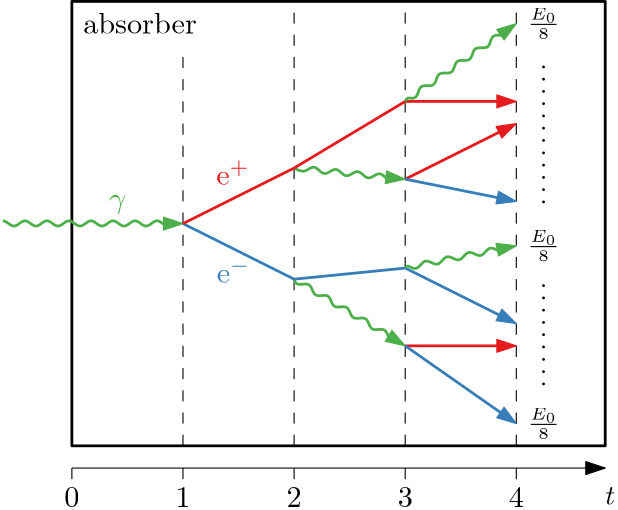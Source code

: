 <?xml version="1.0"?>
<!DOCTYPE ipe SYSTEM "ipe.dtd">
<ipe version="70107" creator="Ipe 7.2.2">
<info created="D:20160423195004" modified="D:20160424141013"/>
<ipestyle name="basic">
<symbol name="arrow/arc(spx)">
<path stroke="sym-stroke" fill="sym-stroke" pen="sym-pen">
0 0 m
-1 0.333 l
-1 -0.333 l
h
</path>
</symbol>
<symbol name="arrow/farc(spx)">
<path stroke="sym-stroke" fill="white" pen="sym-pen">
0 0 m
-1 0.333 l
-1 -0.333 l
h
</path>
</symbol>
<symbol name="arrow/ptarc(spx)">
<path stroke="sym-stroke" fill="sym-stroke" pen="sym-pen">
0 0 m
-1 0.333 l
-0.8 0 l
-1 -0.333 l
h
</path>
</symbol>
<symbol name="arrow/fptarc(spx)">
<path stroke="sym-stroke" fill="white" pen="sym-pen">
0 0 m
-1 0.333 l
-0.8 0 l
-1 -0.333 l
h
</path>
</symbol>
<symbol name="mark/circle(sx)" transformations="translations">
<path fill="sym-stroke">
0.6 0 0 0.6 0 0 e
0.4 0 0 0.4 0 0 e
</path>
</symbol>
<symbol name="mark/disk(sx)" transformations="translations">
<path fill="sym-stroke">
0.6 0 0 0.6 0 0 e
</path>
</symbol>
<symbol name="mark/fdisk(sfx)" transformations="translations">
<group>
<path fill="sym-fill">
0.5 0 0 0.5 0 0 e
</path>
<path fill="sym-stroke" fillrule="eofill">
0.6 0 0 0.6 0 0 e
0.4 0 0 0.4 0 0 e
</path>
</group>
</symbol>
<symbol name="mark/box(sx)" transformations="translations">
<path fill="sym-stroke" fillrule="eofill">
-0.6 -0.6 m
0.6 -0.6 l
0.6 0.6 l
-0.6 0.6 l
h
-0.4 -0.4 m
0.4 -0.4 l
0.4 0.4 l
-0.4 0.4 l
h
</path>
</symbol>
<symbol name="mark/square(sx)" transformations="translations">
<path fill="sym-stroke">
-0.6 -0.6 m
0.6 -0.6 l
0.6 0.6 l
-0.6 0.6 l
h
</path>
</symbol>
<symbol name="mark/fsquare(sfx)" transformations="translations">
<group>
<path fill="sym-fill">
-0.5 -0.5 m
0.5 -0.5 l
0.5 0.5 l
-0.5 0.5 l
h
</path>
<path fill="sym-stroke" fillrule="eofill">
-0.6 -0.6 m
0.6 -0.6 l
0.6 0.6 l
-0.6 0.6 l
h
-0.4 -0.4 m
0.4 -0.4 l
0.4 0.4 l
-0.4 0.4 l
h
</path>
</group>
</symbol>
<symbol name="mark/cross(sx)" transformations="translations">
<group>
<path fill="sym-stroke">
-0.43 -0.57 m
0.57 0.43 l
0.43 0.57 l
-0.57 -0.43 l
h
</path>
<path fill="sym-stroke">
-0.43 0.57 m
0.57 -0.43 l
0.43 -0.57 l
-0.57 0.43 l
h
</path>
</group>
</symbol>
<symbol name="arrow/fnormal(spx)">
<path stroke="sym-stroke" fill="white" pen="sym-pen">
0 0 m
-1 0.333 l
-1 -0.333 l
h
</path>
</symbol>
<symbol name="arrow/pointed(spx)">
<path stroke="sym-stroke" fill="sym-stroke" pen="sym-pen">
0 0 m
-1 0.333 l
-0.8 0 l
-1 -0.333 l
h
</path>
</symbol>
<symbol name="arrow/fpointed(spx)">
<path stroke="sym-stroke" fill="white" pen="sym-pen">
0 0 m
-1 0.333 l
-0.8 0 l
-1 -0.333 l
h
</path>
</symbol>
<symbol name="arrow/linear(spx)">
<path stroke="sym-stroke" pen="sym-pen">
-1 0.333 m
0 0 l
-1 -0.333 l
</path>
</symbol>
<symbol name="arrow/fdouble(spx)">
<path stroke="sym-stroke" fill="white" pen="sym-pen">
0 0 m
-1 0.333 l
-1 -0.333 l
h
-1 0 m
-2 0.333 l
-2 -0.333 l
h
</path>
</symbol>
<symbol name="arrow/double(spx)">
<path stroke="sym-stroke" fill="sym-stroke" pen="sym-pen">
0 0 m
-1 0.333 l
-1 -0.333 l
h
-1 0 m
-2 0.333 l
-2 -0.333 l
h
</path>
</symbol>
<pen name="heavier" value="0.8"/>
<pen name="fat" value="1.2"/>
<pen name="ultrafat" value="2"/>
<symbolsize name="large" value="5"/>
<symbolsize name="small" value="2"/>
<symbolsize name="tiny" value="1.1"/>
<arrowsize name="large" value="10"/>
<arrowsize name="small" value="5"/>
<arrowsize name="tiny" value="3"/>
<color name="red" value="1 0 0"/>
<color name="green" value="0 1 0"/>
<color name="blue" value="0 0 1"/>
<color name="yellow" value="1 1 0"/>
<color name="orange" value="1 0.647 0"/>
<color name="gold" value="1 0.843 0"/>
<color name="purple" value="0.627 0.125 0.941"/>
<color name="gray" value="0.745"/>
<color name="brown" value="0.647 0.165 0.165"/>
<color name="navy" value="0 0 0.502"/>
<color name="pink" value="1 0.753 0.796"/>
<color name="seagreen" value="0.18 0.545 0.341"/>
<color name="turquoise" value="0.251 0.878 0.816"/>
<color name="violet" value="0.933 0.51 0.933"/>
<color name="darkblue" value="0 0 0.545"/>
<color name="darkcyan" value="0 0.545 0.545"/>
<color name="darkgray" value="0.663"/>
<color name="darkgreen" value="0 0.392 0"/>
<color name="darkmagenta" value="0.545 0 0.545"/>
<color name="darkorange" value="1 0.549 0"/>
<color name="darkred" value="0.545 0 0"/>
<color name="lightblue" value="0.678 0.847 0.902"/>
<color name="lightcyan" value="0.878 1 1"/>
<color name="lightgray" value="0.827"/>
<color name="lightgreen" value="0.565 0.933 0.565"/>
<color name="lightyellow" value="1 1 0.878"/>
<dashstyle name="dashed" value="[4] 0"/>
<dashstyle name="dotted" value="[1 3] 0"/>
<dashstyle name="dash dotted" value="[4 2 1 2] 0"/>
<dashstyle name="dash dot dotted" value="[4 2 1 2 1 2] 0"/>
<textsize name="large" value="\large"/>
<textsize name="Large" value="\Large"/>
<textsize name="LARGE" value="\LARGE"/>
<textsize name="huge" value="\huge"/>
<textsize name="Huge" value="\Huge"/>
<textsize name="small" value="\small"/>
<textsize name="footnote" value="\footnotesize"/>
<textsize name="tiny" value="\tiny"/>
<textstyle name="center" begin="\begin{center}" end="\end{center}"/>
<textstyle name="itemize" begin="\begin{itemize}" end="\end{itemize}"/>
<textstyle name="item" begin="\begin{itemize}\item{}" end="\end{itemize}"/>
<gridsize name="4 pts" value="4"/>
<gridsize name="8 pts (~3 mm)" value="8"/>
<gridsize name="16 pts (~6 mm)" value="16"/>
<gridsize name="32 pts (~12 mm)" value="32"/>
<gridsize name="10 pts (~3.5 mm)" value="10"/>
<gridsize name="20 pts (~7 mm)" value="20"/>
<gridsize name="14 pts (~5 mm)" value="14"/>
<gridsize name="28 pts (~10 mm)" value="28"/>
<gridsize name="56 pts (~20 mm)" value="56"/>
<anglesize name="90 deg" value="90"/>
<anglesize name="60 deg" value="60"/>
<anglesize name="45 deg" value="45"/>
<anglesize name="30 deg" value="30"/>
<anglesize name="22.5 deg" value="22.5"/>
<opacity name="10%" value="0.1"/>
<opacity name="30%" value="0.3"/>
<opacity name="50%" value="0.5"/>
<opacity name="75%" value="0.75"/>
<tiling name="falling" angle="-60" step="4" width="1"/>
<tiling name="rising" angle="30" step="4" width="1"/>
</ipestyle>
<page>
<layer name="absorber"/>
<layer name="shower"/>
<layer name="particle-annotations"/>
<layer name="radiationlength-lines"/>
<layer name="proto-shower"/>
<layer name="01"/>
<layer name="02"/>
<layer name="03"/>
<layer name="04"/>
<view layers="absorber radiationlength-lines 04" active="04"/>
<path layer="absorber" matrix="1 0 0 1 0 -16" stroke="black" pen="1">
256 800 m
256 640 l
448 640 l
448 800 l
h
</path>
<text transformations="translations" pos="260 780" stroke="black" type="label" width="41.03" height="7.576" depth="0" valign="top" size="11">absorber</text>
<path layer="radiationlength-lines" stroke="black" dash="dashed">
296 624 m
296 768 l
</path>
<path stroke="black" dash="dashed">
336 624 m
336 784 l
</path>
<path stroke="black" dash="dashed">
376 624 m
376 784 l
</path>
<path stroke="black" dash="dashed">
416 624 m
416 784 l
</path>
<path layer="proto-shower" stroke="black">
296 704 m
336 724 l
</path>
<path stroke="black">
296 704 m
336 684 l
</path>
<path stroke="black">
336 724 m
376 748 l
</path>
<path stroke="black">
336 724 m
376 720 l
</path>
<path stroke="black">
336 684 m
376 688 l
</path>
<path matrix="1 0 0 1 80 16" stroke="black">
296 704 m
336 724 l
</path>
<path stroke="black">
376 720 m
416 712 l
</path>
<path stroke="black">
376 748 m
416 776 l
</path>
<path stroke="black">
376 748 m
416 748 l
</path>
<path stroke="black">
376 660 m
416 632 l
</path>
<path matrix="1 0 0 1 0 -88" stroke="black">
376 748 m
416 748 l
</path>
<path stroke="black">
376 688 m
416 696 l
</path>
<path stroke="black">
376 688 m
416 668 l
</path>
<group layer="shower">
<path stroke="0.302 0.686 0.29" pen="1">
289.7 703.3 m
289.622 703.357
289.196 703.658
288.769 703.974 c
288.342 704.291
287.915 704.621
287.488 704.812 c
287.061 705.003
286.634 705.055
286.207 704.942 c
285.78 704.83
285.353 704.552
284.926 704.242 c
284.499 703.931
284.072 703.587
283.645 703.373 c
283.218 703.158
282.791 703.073
282.364 703.157 c
281.937 703.242
281.51 703.495
281.083 703.799 c
280.656 704.102
280.229 704.455
279.802 704.691 c
279.375 704.927
278.948 705.045
278.521 704.99 c
278.094 704.935
277.667 704.707
277.24 704.413 c
276.813 704.12
276.386 703.761
275.959 703.506 c
275.532 703.252
275.105 703.101
274.678 703.126 c
274.251 703.151
273.824 703.352
273.397 703.633 c
272.97 703.914
272.544 704.276
272.117 704.547 c
271.69 704.818
271.263 704.999
270.836 705.004 c
270.409 705.009
269.982 704.838
269.555 704.572 c
269.128 704.306
268.701 703.945
268.274 703.66 c
267.847 703.374
267.42 703.164
266.993 703.129 c
266.566 703.094
266.139 703.234
265.712 703.483 c
265.285 703.731
264.858 704.088
264.431 704.386 c
264.004 704.683
263.577 704.92
263.15 704.984 c
262.723 705.049
262.296 704.942
261.869 704.713 c
261.442 704.484
261.015 704.134
260.588 703.827 c
260.161 703.521
259.734 703.26
259.307 703.166 c
258.88 703.072
258.453 703.146
258.026 703.353 c
257.599 703.56
257.172 703.9
256.745 704.212 c
256.318 704.525
255.891 704.809
255.464 704.931 c
255.037 705.053
254.61 705.013
254.183 704.83 c
253.756 704.646
253.329 704.32
252.902 704.004 c
252.475 703.689
252.048 703.384
251.621 703.235 c
251.194 703.086
250.767 703.091
250.34 703.249 c
249.913 703.408
249.486 703.718
249.059 704.034 c
248.632 704.35
248.205 704.672
247.778 704.847 c
247.351 705.022
246.924 705.051
246.497 704.919 c
246.07 704.788
245.643 704.497
245.216 704.183 c
244.789 703.869
244.362 703.533
243.936 703.334 c
243.509 703.135
243.082 703.071
242.655 703.175 c
242.228 703.278
241.801 703.548
241.374 703.857 c
240.947 704.165
240.52 704.512
240.093 704.734 c
239.666 704.956
239.239 705.053
238.812 704.978 c
238.385 704.903
237.958 704.658
237.531 704.357 c
237.104 704.057
236.677 703.701
236.25 703.459 c
235.823 703.217
235.396 703.088
234.969 703.133 c
234.542 703.178
234.115 703.397
233.688 703.687 c
233.261 703.976
232.834 704.337
232.407 704.597 c
231.98 704.857
231.553 705.018
231.126 705.003 c
</path>
<path matrix="1 0 0 1 72 0" stroke="0.302 0.686 0.29" pen="0.4" arrow="normal/normal">
220 704 m
224 704 l
</path>
</group>
<group>
<path stroke="0.216 0.494 0.722" pen="1">
296 704 m
336 684 l
376 688 l
412.169 669.916 l
</path>
<path stroke="0.216 0.494 0.722" pen="0.4" arrow="normal/normal">
410.933 670.533 m
416 668 l
</path>
</group>
<group>
<path stroke="0.894 0.102 0.11" pen="1">
296 704 m
336 724 l
376 748 l
412.039 748 l
</path>
<path stroke="0.894 0.102 0.11" pen="0.4" arrow="normal/normal">
409.774 748 m
416 748 l
</path>
</group>
<path layer="proto-shower" stroke="black">
336 684 m
376 660 l
</path>
<group layer="shower">
<path stroke="0.894 0.102 0.11" pen="1">
376 660 m
412 660 l
</path>
<path matrix="1 0 0 1 0 -88" stroke="0.894 0.102 0.11" pen="0.4" arrow="normal/normal">
409.774 748 m
416 748 l
</path>
</group>
<group>
<path stroke="0.894 0.102 0.11" pen="1">
376 720 m
412.42 738.21 l
</path>
<path stroke="0.894 0.102 0.11" pen="0.4" arrow="normal/normal">
411.083 737.542 m
416 740 l
</path>
</group>
<group>
<path stroke="0.216 0.494 0.722" pen="1">
376 660 m
413.557 633.71 l
</path>
<path stroke="0.216 0.494 0.722" pen="0.4" arrow="normal/normal">
412.278 634.606 m
416 632 l
</path>
</group>
<text layer="particle-annotations" matrix="1 0 0 1 9.33196 -6.25665" transformations="translations" pos="260 716" stroke="0.302 0.686 0.29" type="label" width="6.254" height="4.698" depth="2.12" valign="baseline" size="11">$\gamma$</text>
<text matrix="1 0 0 1 -8 -10" transformations="translations" pos="316 728" stroke="0.894 0.102 0.11" type="label" width="11.933" height="8.774" depth="0" valign="baseline" size="11">$\mathrm{e}^+$</text>
<text matrix="1 0 0 1 -15.8427 -17.3087" transformations="translations" pos="324 700" stroke="0.216 0.494 0.722" type="label" width="11.933" height="8.774" depth="0" valign="baseline" size="11">$\mathrm{e}^-$</text>
<path layer="radiationlength-lines" matrix="1 0 0 1 0 8" stroke="black" arrow="normal/normal">
256 608 m
448 608 l
</path>
<text matrix="1 0 0 1 0 -3" transformations="translations" pos="448 612" stroke="black" type="label" width="3.598" height="6.128" depth="0" valign="top">$t$</text>
<path matrix="1 0 0 1 0 8" stroke="black">
296 608 m
296 604 l
</path>
<path matrix="1 0 0 1 0 8" stroke="black">
336 608 m
336 604 l
</path>
<path matrix="1 0 0 1 0 8" stroke="black">
376 608 m
376 604 l
</path>
<path matrix="1 0 0 1 0 8" stroke="black">
416 608 m
416 604 l
</path>
<text matrix="1 0 0 1 -4 13" transformations="translations" pos="300 596" stroke="black" type="label" width="5.455" height="7.03" depth="0" halign="center" valign="top" size="11">1</text>
<text matrix="1 0 0 1 36 13" transformations="translations" pos="300 596" stroke="black" type="label" width="5.455" height="7.03" depth="0" halign="center" valign="top" size="11">2</text>
<text matrix="1 0 0 1 76 13" transformations="translations" pos="300 596" stroke="black" type="label" width="5.455" height="7.03" depth="0" halign="center" valign="top" size="11">3</text>
<text matrix="1 0 0 1 116 13" transformations="translations" pos="300 596" stroke="black" type="label" width="5.455" height="7.03" depth="0" halign="center" valign="top" size="11">4</text>
<path matrix="1 0 0 1 -40 8" stroke="black">
296 608 m
296 604 l
</path>
<text matrix="1 0 0 1 -44 13" transformations="translations" pos="300 596" stroke="black" type="label" width="5.455" height="7.03" depth="0" halign="center" valign="top" size="11">0</text>
<group layer="01">
<path stroke="0.302 0.686 0.29" pen="1">
289.7 703.3 m
289.622 703.357
289.196 703.658
288.769 703.974 c
288.342 704.291
287.915 704.621
287.488 704.812 c
287.061 705.003
286.634 705.055
286.207 704.942 c
285.78 704.83
285.353 704.552
284.926 704.242 c
284.499 703.931
284.072 703.587
283.645 703.373 c
283.218 703.158
282.791 703.073
282.364 703.157 c
281.937 703.242
281.51 703.495
281.083 703.799 c
280.656 704.102
280.229 704.455
279.802 704.691 c
279.375 704.927
278.948 705.045
278.521 704.99 c
278.094 704.935
277.667 704.707
277.24 704.413 c
276.813 704.12
276.386 703.761
275.959 703.506 c
275.532 703.252
275.105 703.101
274.678 703.126 c
274.251 703.151
273.824 703.352
273.397 703.633 c
272.97 703.914
272.544 704.276
272.117 704.547 c
271.69 704.818
271.263 704.999
270.836 705.004 c
270.409 705.009
269.982 704.838
269.555 704.572 c
269.128 704.306
268.701 703.945
268.274 703.66 c
267.847 703.374
267.42 703.164
266.993 703.129 c
266.566 703.094
266.139 703.234
265.712 703.483 c
265.285 703.731
264.858 704.088
264.431 704.386 c
264.004 704.683
263.577 704.92
263.15 704.984 c
262.723 705.049
262.296 704.942
261.869 704.713 c
261.442 704.484
261.015 704.134
260.588 703.827 c
260.161 703.521
259.734 703.26
259.307 703.166 c
258.88 703.072
258.453 703.146
258.026 703.353 c
257.599 703.56
257.172 703.9
256.745 704.212 c
256.318 704.525
255.891 704.809
255.464 704.931 c
255.037 705.053
254.61 705.013
254.183 704.83 c
253.756 704.646
253.329 704.32
252.902 704.004 c
252.475 703.689
252.048 703.384
251.621 703.235 c
251.194 703.086
250.767 703.091
250.34 703.249 c
249.913 703.408
249.486 703.718
249.059 704.034 c
248.632 704.35
248.205 704.672
247.778 704.847 c
247.351 705.022
246.924 705.051
246.497 704.919 c
246.07 704.788
245.643 704.497
245.216 704.183 c
244.789 703.869
244.362 703.533
243.936 703.334 c
243.509 703.135
243.082 703.071
242.655 703.175 c
242.228 703.278
241.801 703.548
241.374 703.857 c
240.947 704.165
240.52 704.512
240.093 704.734 c
239.666 704.956
239.239 705.053
238.812 704.978 c
238.385 704.903
237.958 704.658
237.531 704.357 c
237.104 704.057
236.677 703.701
236.25 703.459 c
235.823 703.217
235.396 703.088
234.969 703.133 c
234.542 703.178
234.115 703.397
233.688 703.687 c
233.261 703.976
232.834 704.337
232.407 704.597 c
231.98 704.857
231.553 705.018
231.126 705.003 c
</path>
<path matrix="1 0 0 1 72 0" stroke="0.302 0.686 0.29" pen="0.4" arrow="normal/normal">
220 704 m
224 704 l
</path>
</group>
<text matrix="1 0 0 1 9.33196 -6.25665" transformations="translations" pos="260 716" stroke="0.302 0.686 0.29" type="label" width="6.254" height="4.698" depth="2.12" valign="baseline" size="11">$\gamma$</text>
<text matrix="1 0 0 1 76 -4" transformations="translations" pos="224 708" stroke="black" type="label" width="10.933" height="6.133" depth="0.99" valign="center" size="9">$E_0$</text>
<group layer="02">
<path stroke="0.302 0.686 0.29" pen="1">
289.7 703.3 m
289.622 703.357
289.196 703.658
288.769 703.974 c
288.342 704.291
287.915 704.621
287.488 704.812 c
287.061 705.003
286.634 705.055
286.207 704.942 c
285.78 704.83
285.353 704.552
284.926 704.242 c
284.499 703.931
284.072 703.587
283.645 703.373 c
283.218 703.158
282.791 703.073
282.364 703.157 c
281.937 703.242
281.51 703.495
281.083 703.799 c
280.656 704.102
280.229 704.455
279.802 704.691 c
279.375 704.927
278.948 705.045
278.521 704.99 c
278.094 704.935
277.667 704.707
277.24 704.413 c
276.813 704.12
276.386 703.761
275.959 703.506 c
275.532 703.252
275.105 703.101
274.678 703.126 c
274.251 703.151
273.824 703.352
273.397 703.633 c
272.97 703.914
272.544 704.276
272.117 704.547 c
271.69 704.818
271.263 704.999
270.836 705.004 c
270.409 705.009
269.982 704.838
269.555 704.572 c
269.128 704.306
268.701 703.945
268.274 703.66 c
267.847 703.374
267.42 703.164
266.993 703.129 c
266.566 703.094
266.139 703.234
265.712 703.483 c
265.285 703.731
264.858 704.088
264.431 704.386 c
264.004 704.683
263.577 704.92
263.15 704.984 c
262.723 705.049
262.296 704.942
261.869 704.713 c
261.442 704.484
261.015 704.134
260.588 703.827 c
260.161 703.521
259.734 703.26
259.307 703.166 c
258.88 703.072
258.453 703.146
258.026 703.353 c
257.599 703.56
257.172 703.9
256.745 704.212 c
256.318 704.525
255.891 704.809
255.464 704.931 c
255.037 705.053
254.61 705.013
254.183 704.83 c
253.756 704.646
253.329 704.32
252.902 704.004 c
252.475 703.689
252.048 703.384
251.621 703.235 c
251.194 703.086
250.767 703.091
250.34 703.249 c
249.913 703.408
249.486 703.718
249.059 704.034 c
248.632 704.35
248.205 704.672
247.778 704.847 c
247.351 705.022
246.924 705.051
246.497 704.919 c
246.07 704.788
245.643 704.497
245.216 704.183 c
244.789 703.869
244.362 703.533
243.936 703.334 c
243.509 703.135
243.082 703.071
242.655 703.175 c
242.228 703.278
241.801 703.548
241.374 703.857 c
240.947 704.165
240.52 704.512
240.093 704.734 c
239.666 704.956
239.239 705.053
238.812 704.978 c
238.385 704.903
237.958 704.658
237.531 704.357 c
237.104 704.057
236.677 703.701
236.25 703.459 c
235.823 703.217
235.396 703.088
234.969 703.133 c
234.542 703.178
234.115 703.397
233.688 703.687 c
233.261 703.976
232.834 704.337
232.407 704.597 c
231.98 704.857
231.553 705.018
231.126 705.003 c
</path>
<path matrix="1 0 0 1 72 0" stroke="0.302 0.686 0.29" pen="0.4" arrow="normal/normal">
220 704 m
224 704 l
</path>
</group>
<text matrix="1 0 0 1 9.33196 -6.25665" transformations="translations" pos="260 716" stroke="0.302 0.686 0.29" type="label" width="6.254" height="4.698" depth="2.12" valign="baseline" size="11">$\gamma$</text>
<group>
<path stroke="0.216 0.494 0.722" pen="1">
296 704 m
333.09 685.455 l
</path>
<path stroke="0.216 0.494 0.722" arrow="normal/normal">
332.723 685.638 m
336 684 l
</path>
</group>
<group>
<path stroke="0.894 0.102 0.11" pen="1">
296 704 m
332.993 722.497 l
</path>
<path stroke="0.894 0.102 0.11" arrow="normal/normal">
334.23 723.115 m
336 724 l
</path>
</group>
<text matrix="1 0 0 1 116 16" transformations="translations" pos="224 708" stroke="black" type="label" width="11.658" height="8.078" depth="3.04" valign="center" size="9">$\frac{E_0}{2}$</text>
<text matrix="1 0 0 1 116 -24" transformations="translations" pos="224 708" stroke="black" type="label" width="11.658" height="8.078" depth="3.04" valign="center" size="9">$\frac{E_0}{2}$</text>
<text matrix="1 0 0 1 -8 -10" transformations="translations" pos="316 728" stroke="0.894 0.102 0.11" type="label" width="11.933" height="8.774" depth="0" valign="baseline" size="11">$\mathrm{e}^+$</text>
<text matrix="1 0 0 1 -15.8427 -17.3087" transformations="translations" pos="324 700" stroke="0.216 0.494 0.722" type="label" width="11.933" height="8.774" depth="0" valign="baseline" size="11">$\mathrm{e}^-$</text>
<group layer="03">
<path stroke="0.302 0.686 0.29" pen="1">
289.7 703.3 m
289.622 703.357
289.196 703.658
288.769 703.974 c
288.342 704.291
287.915 704.621
287.488 704.812 c
287.061 705.003
286.634 705.055
286.207 704.942 c
285.78 704.83
285.353 704.552
284.926 704.242 c
284.499 703.931
284.072 703.587
283.645 703.373 c
283.218 703.158
282.791 703.073
282.364 703.157 c
281.937 703.242
281.51 703.495
281.083 703.799 c
280.656 704.102
280.229 704.455
279.802 704.691 c
279.375 704.927
278.948 705.045
278.521 704.99 c
278.094 704.935
277.667 704.707
277.24 704.413 c
276.813 704.12
276.386 703.761
275.959 703.506 c
275.532 703.252
275.105 703.101
274.678 703.126 c
274.251 703.151
273.824 703.352
273.397 703.633 c
272.97 703.914
272.544 704.276
272.117 704.547 c
271.69 704.818
271.263 704.999
270.836 705.004 c
270.409 705.009
269.982 704.838
269.555 704.572 c
269.128 704.306
268.701 703.945
268.274 703.66 c
267.847 703.374
267.42 703.164
266.993 703.129 c
266.566 703.094
266.139 703.234
265.712 703.483 c
265.285 703.731
264.858 704.088
264.431 704.386 c
264.004 704.683
263.577 704.92
263.15 704.984 c
262.723 705.049
262.296 704.942
261.869 704.713 c
261.442 704.484
261.015 704.134
260.588 703.827 c
260.161 703.521
259.734 703.26
259.307 703.166 c
258.88 703.072
258.453 703.146
258.026 703.353 c
257.599 703.56
257.172 703.9
256.745 704.212 c
256.318 704.525
255.891 704.809
255.464 704.931 c
255.037 705.053
254.61 705.013
254.183 704.83 c
253.756 704.646
253.329 704.32
252.902 704.004 c
252.475 703.689
252.048 703.384
251.621 703.235 c
251.194 703.086
250.767 703.091
250.34 703.249 c
249.913 703.408
249.486 703.718
249.059 704.034 c
248.632 704.35
248.205 704.672
247.778 704.847 c
247.351 705.022
246.924 705.051
246.497 704.919 c
246.07 704.788
245.643 704.497
245.216 704.183 c
244.789 703.869
244.362 703.533
243.936 703.334 c
243.509 703.135
243.082 703.071
242.655 703.175 c
242.228 703.278
241.801 703.548
241.374 703.857 c
240.947 704.165
240.52 704.512
240.093 704.734 c
239.666 704.956
239.239 705.053
238.812 704.978 c
238.385 704.903
237.958 704.658
237.531 704.357 c
237.104 704.057
236.677 703.701
236.25 703.459 c
235.823 703.217
235.396 703.088
234.969 703.133 c
234.542 703.178
234.115 703.397
233.688 703.687 c
233.261 703.976
232.834 704.337
232.407 704.597 c
231.98 704.857
231.553 705.018
231.126 705.003 c
</path>
<path matrix="1 0 0 1 72 0" stroke="0.302 0.686 0.29" pen="0.4" arrow="normal/normal">
220 704 m
224 704 l
</path>
</group>
<text matrix="1 0 0 1 9.33196 -6.25665" transformations="translations" pos="260 716" stroke="0.302 0.686 0.29" type="label" width="6.254" height="4.698" depth="2.12" valign="baseline" size="11">$\gamma$</text>
<path stroke="0.216 0.494 0.722" pen="1">
296 704 m
336 684 l
376 688 l
</path>
<text matrix="1 0 0 1 -8 -10" transformations="translations" pos="316 728" stroke="0.894 0.102 0.11" type="label" width="11.933" height="8.774" depth="0" valign="baseline" size="11">$\mathrm{e}^+$</text>
<text matrix="1 0 0 1 -15.8427 -17.3087" transformations="translations" pos="324 700" stroke="0.216 0.494 0.722" type="label" width="11.933" height="8.774" depth="0" valign="baseline" size="11">$\mathrm{e}^-$</text>
<group>
<path stroke="0.894 0.102 0.11" pen="1">
296 704 m
336 724 l
373.17 746.302 l
</path>
<path stroke="0.894 0.102 0.11" arrow="normal/normal">
372.67 746.002 m
376 748 l
</path>
</group>
<path stroke="0.216 0.494 0.722" arrow="normal/normal">
373.938 687.794 m
376 688 l
</path>
<group layer="shower">
<path stroke="0.302 0.686 0.29" pen="1">
369.662 719.93 m
369.59 719.995
369.196 720.337
368.802 720.694 c
368.409 721.052
368.017 721.422
367.611 721.655 c
367.205 721.887
366.785 721.982
366.349 721.912 c
365.913 721.843
365.461 721.609
365.005 721.343 c
364.549 721.076
364.09 720.776
363.644 720.605 c
363.198 720.434
362.764 720.392
362.348 720.518 c
361.931 720.645
361.532 720.939
361.137 721.284 c
360.742 721.628
360.353 722.022
359.951 722.299 c
359.55 722.577
359.137 722.737
358.706 722.724 c
358.276 722.712
357.828 722.528
357.374 722.278 c
356.92 722.029
356.46 721.714
356.009 721.503 c
355.559 721.292
355.119 721.185
354.697 721.252 c
354.274 721.319
353.87 721.562
353.473 721.884 c
353.076 722.206
352.688 722.609
352.29 722.921 c
351.892 723.233
351.485 723.455
351.061 723.503 c
350.636 723.55
350.195 723.423
349.743 723.201 c
349.292 722.978
348.831 722.662
348.378 722.421 c
347.924 722.178
347.479 722.012
347.05 722.02 c
346.622 722.027
346.211 722.209
345.811 722.499 c
345.411 722.789
345.021 723.186
344.626 723.525 c
344.231 723.863
343.829 724.142
343.411 724.248 c
342.993 724.355
342.557 724.291
342.109 724.106 c
341.662 723.92
341.202 723.614
340.747 723.351 c
340.291 723.089
339.84 722.872
339.359 722.857 c
338.949 722.857
338.439 722.957
337.779 723.157 c
337.139 723.407
336.599 723.667
336 724 c
</path>
<path matrix="0.995037 -0.0995037 0.0995037 0.995037 83.0611 41.7826" stroke="0.302 0.686 0.29" pen="0.4" arrow="normal/normal">
220 704 m
224 704 l
</path>
</group>
<group>
<path stroke="0.302 0.686 0.29" pen="1">
370.238 662.641 m
370.2 662.73
369.99 663.207
369.786 663.698 c
369.583 664.19
369.387 664.692
369.119 665.076 c
368.851 665.459
368.512 665.723
368.087 665.846 c
367.663 665.97
367.154 665.951
366.629 665.905 c
366.102 665.858
365.559 665.783
365.083 665.819 c
364.606 665.854
364.196 666.001
363.874 666.293 c
363.551 666.585
363.315 667.022
363.105 667.502 c
362.895 667.982
362.711 668.504
362.466 668.926 c
362.221 669.348
361.916 669.669
361.521 669.842 c
361.127 670.014
360.643 670.039
360.126 670.006 c
359.609 669.975
359.058 669.886
358.561 669.887 c
358.064 669.889
357.62 669.98
357.267 670.221 c
356.914 670.462
356.651 670.854
356.429 671.314 c
356.208 671.775
356.029 672.305
355.802 672.757 c
355.575 673.209
355.302 673.584
354.939 673.808 c
354.575 674.032
354.121 674.105
353.618 674.096 c
353.115 674.088
352.563 673.998
352.05 673.973 c
351.537 673.948
351.063 673.987
350.679 674.177 c
350.294 674.367
350 674.707
349.762 675.14 c
349.524 675.572
349.341 676.098
349.128 676.573 c
348.915 677.047
348.671 677.47
348.338 677.745 c
348.005 678.02
347.584 678.148
347.1 678.172 c
346.616 678.195
346.07 678.115
345.545 678.071 c
345.022 678.028
344.521 678.024
344.107 678.163 c
343.692 678.302
343.364 678.585
343.105 678.983 c
342.845 679.38
342.654 679.891
342.448 680.378 c
342.243 680.866
342.023 681.33
341.72 681.654 c
341.416 681.978
341.03 682.164
340.569 682.226 c
340.108 682.288
339.575 682.228
339.046 682.177 c
338.518 682.127
337.995 682.085
337.552 682.177 c
337.109 682.269
336.745 682.493
336.461 682.848 c
336.218 683.223
336.068 683.583
336 684 c
</path>
<path matrix="0.857493 -0.514496 0.514496 0.857493 -178.284 171.572" stroke="0.302 0.686 0.29" pen="0.4" arrow="normal/normal">
220 704 m
224 704 l
</path>
</group>
<group>
<path stroke="0.302 0.686 0.29" pen="1">
411.24 771.814 m
411.144 771.816
410.622 771.818
410.091 771.832 c
409.559 771.847
409.02 771.872
408.561 771.784 c
408.102 771.696
407.722 771.493
407.437 771.156 c
407.151 770.819
406.961 770.347
406.789 769.848 c
406.618 769.348
406.465 768.821
406.238 768.401 c
406.011 767.98
405.71 767.666
405.312 767.49 c
404.914 767.314
404.419 767.277
403.895 767.281 c
403.371 767.284
402.819 767.329
402.334 767.277 c
401.849 767.226
401.431 767.077
401.113 766.787 c
400.795 766.498
400.576 766.066
400.394 765.58 c
400.213 765.095
400.069 764.556
399.865 764.103 c
399.661 763.65
399.398 763.281
399.034 763.057 c
398.669 762.832
398.204 762.752
397.693 762.737 c
397.182 762.723
396.626 762.775
396.121 762.752 c
395.615 762.729
395.162 762.633
394.809 762.392 c
394.456 762.151
394.205 761.766
394.007 761.303 c
393.81 760.841
393.667 760.3
393.481 759.822 c
393.295 759.342
393.066 758.926
392.736 758.652 c
392.406 758.378
391.976 758.248
391.484 758.207 c
390.992 758.166
390.437 758.213
389.916 758.213 c
389.396 758.211
388.91 758.16
388.524 757.968 c
388.137 757.776
387.848 757.444
387.63 757.011 c
387.411 756.579
387.262 756.047
387.089 755.551 c
386.914 755.055
386.714 754.597
386.418 754.275 c
386.122 753.953
385.73 753.769
385.262 753.693 c
384.793 753.618
384.248 753.652
383.719 753.662 c
383.19 753.674
382.677 753.662
382.258 753.517 c
381.838 753.372
381.511 753.094
381.266 752.699 c
381.022 752.304
380.859 751.792
380.69 751.288 c
380.521 750.785
380.346 750.291
380.082 749.924 c
379.818 749.557
379.465 749.316
379.025 749.2 c
378.584 749.086
378.056 749.095
377.489 749.225 c
376.852 749.303
376.28 748.848
376 748 c
</path>
<path matrix="0.819232 0.573462 -0.573462 0.819232 636.209 70.8051" stroke="0.302 0.686 0.29" pen="0.4" arrow="normal/normal">
220 704 m
224 704 l
</path>
</group>
<group>
<path stroke="0.302 0.686 0.29" pen="1">
409.96 694.078 m
409.872 694.119
409.395 694.33
408.915 694.556 c
408.434 694.783
407.95 695.023
407.494 695.127 c
407.038 695.23
406.609 695.198
406.212 695.003 c
405.816 694.81
405.452 694.453
405.094 694.066 c
404.736 693.677
404.385 693.256
404.008 692.962 c
403.631 692.668
403.229 692.501
402.794 692.499 c
402.359 692.499
401.89 692.663
401.412 692.877 c
400.934 693.091
400.446 693.353
399.981 693.501 c
399.516 693.649
399.074 693.681
398.666 693.543 c
398.258 693.405
397.884 693.098
397.523 692.726 c
397.162 692.355
396.814 691.919
396.445 691.585 c
396.076 691.252
395.687 691.021
395.263 690.961 c
394.84 690.902
394.382 691.016
393.908 691.207 c
393.434 691.399
392.945 691.671
392.474 691.853 c
392.002 692.035
391.547 692.128
391.128 692.049 c
390.708 691.971
390.323 691.719
389.956 691.375 c
389.59 691.03
389.242 690.592
388.879 690.229 c
388.516 689.865
388.139 689.575
387.727 689.457 c
387.315 689.339
386.869 689.393
386.402 689.553 c
385.934 689.713
385.445 689.979
384.968 690.187 c
384.491 690.395
384.026 690.543
383.595 690.522 c
383.163 690.502
382.766 690.314
382.392 690.006 c
382.018 689.697
381.668 689.27
381.31 688.886 c
380.951 688.502
380.583 688.162
380.183 687.986 c
379.783 687.81
379.35 687.799
378.89 687.918 c
378.431 688.038
377.946 688.287
377.494 688.575 c
376.987 688.845
376.362 688.676
376 688 c
</path>
<path matrix="0.980581 0.196116 -0.196116 0.980581 334.415 -38.2588" stroke="0.302 0.686 0.29" pen="0.4" arrow="normal/normal">
220 704 m
224 704 l
</path>
</group>
<group>
<path stroke="0.216 0.494 0.722" pen="1">
376 720 m
411.442 712.912 l
</path>
<path stroke="0.216 0.494 0.722" pen="0.4" arrow="normal/normal">
411.442 712.912 m
416 712 l
</path>
</group>
<group layer="03">
<path stroke="0.302 0.686 0.29" pen="1">
369.662 719.93 m
369.59 719.995
369.196 720.337
368.802 720.694 c
368.409 721.052
368.017 721.422
367.611 721.655 c
367.205 721.887
366.785 721.982
366.349 721.912 c
365.913 721.843
365.461 721.609
365.005 721.343 c
364.549 721.076
364.09 720.776
363.644 720.605 c
363.198 720.434
362.764 720.392
362.348 720.518 c
361.931 720.645
361.532 720.939
361.137 721.284 c
360.742 721.628
360.353 722.022
359.951 722.299 c
359.55 722.577
359.137 722.737
358.706 722.724 c
358.276 722.712
357.828 722.528
357.374 722.278 c
356.92 722.029
356.46 721.714
356.009 721.503 c
355.559 721.292
355.119 721.185
354.697 721.252 c
354.274 721.319
353.87 721.562
353.473 721.884 c
353.076 722.206
352.688 722.609
352.29 722.921 c
351.892 723.233
351.485 723.455
351.061 723.503 c
350.636 723.55
350.195 723.423
349.743 723.201 c
349.292 722.978
348.831 722.662
348.378 722.421 c
347.924 722.178
347.479 722.012
347.05 722.02 c
346.622 722.027
346.211 722.209
345.811 722.499 c
345.411 722.789
345.021 723.186
344.626 723.525 c
344.231 723.863
343.829 724.142
343.411 724.248 c
342.993 724.355
342.557 724.291
342.109 724.106 c
341.662 723.92
341.202 723.614
340.747 723.351 c
340.291 723.089
339.84 722.872
339.359 722.857 c
338.949 722.857
338.439 722.957
337.779 723.157 c
337.139 723.407
336.599 723.667
336 724 c
</path>
<path matrix="0.995037 -0.0995037 0.0995037 0.995037 83.0611 41.7826" stroke="0.302 0.686 0.29" pen="0.4" arrow="normal/normal">
220 704 m
224 704 l
</path>
</group>
<group>
<path stroke="0.302 0.686 0.29" pen="1">
370.238 662.641 m
370.2 662.73
369.99 663.207
369.786 663.698 c
369.583 664.19
369.387 664.692
369.119 665.076 c
368.851 665.459
368.512 665.723
368.087 665.846 c
367.663 665.97
367.154 665.951
366.629 665.905 c
366.102 665.858
365.559 665.783
365.083 665.819 c
364.606 665.854
364.196 666.001
363.874 666.293 c
363.551 666.585
363.315 667.022
363.105 667.502 c
362.895 667.982
362.711 668.504
362.466 668.926 c
362.221 669.348
361.916 669.669
361.521 669.842 c
361.127 670.014
360.643 670.039
360.126 670.006 c
359.609 669.975
359.058 669.886
358.561 669.887 c
358.064 669.889
357.62 669.98
357.267 670.221 c
356.914 670.462
356.651 670.854
356.429 671.314 c
356.208 671.775
356.029 672.305
355.802 672.757 c
355.575 673.209
355.302 673.584
354.939 673.808 c
354.575 674.032
354.121 674.105
353.618 674.096 c
353.115 674.088
352.563 673.998
352.05 673.973 c
351.537 673.948
351.063 673.987
350.679 674.177 c
350.294 674.367
350 674.707
349.762 675.14 c
349.524 675.572
349.341 676.098
349.128 676.573 c
348.915 677.047
348.671 677.47
348.338 677.745 c
348.005 678.02
347.584 678.148
347.1 678.172 c
346.616 678.195
346.07 678.115
345.545 678.071 c
345.022 678.028
344.521 678.024
344.107 678.163 c
343.692 678.302
343.364 678.585
343.105 678.983 c
342.845 679.38
342.654 679.891
342.448 680.378 c
342.243 680.866
342.023 681.33
341.72 681.654 c
341.416 681.978
341.03 682.164
340.569 682.226 c
340.108 682.288
339.575 682.228
339.046 682.177 c
338.518 682.127
337.995 682.085
337.552 682.177 c
337.109 682.269
336.745 682.493
336.461 682.848 c
336.218 683.223
336.068 683.583
336 684 c
</path>
<path matrix="0.857493 -0.514496 0.514496 0.857493 -178.284 171.572" stroke="0.302 0.686 0.29" pen="0.4" arrow="normal/normal">
220 704 m
224 704 l
</path>
</group>
<text matrix="1 0 0 1 156 40" transformations="translations" pos="224 708" stroke="black" type="label" width="11.658" height="8.078" depth="3.04" valign="center" size="9">$\frac{E_0}{4}$</text>
<text matrix="1 0 0 1 156 12" transformations="translations" pos="224 708" stroke="black" type="label" width="11.658" height="8.078" depth="3.04" valign="center" size="9">$\frac{E_0}{4}$</text>
<text matrix="1 0 0 1 156 -20" transformations="translations" pos="224 708" stroke="black" type="label" width="11.658" height="8.078" depth="3.04" valign="center" size="9">$\frac{E_0}{4}$</text>
<text matrix="1 0 0 1 156 -48" transformations="translations" pos="224 708" stroke="black" type="label" width="11.658" height="8.078" depth="3.04" valign="center" size="9">$\frac{E_0}{4}$</text>
<group layer="04">
<path stroke="0.302 0.686 0.29" pen="1">
289.7 703.3 m
289.622 703.357
289.196 703.658
288.769 703.974 c
288.342 704.291
287.915 704.621
287.488 704.812 c
287.061 705.003
286.634 705.055
286.207 704.942 c
285.78 704.83
285.353 704.552
284.926 704.242 c
284.499 703.931
284.072 703.587
283.645 703.373 c
283.218 703.158
282.791 703.073
282.364 703.157 c
281.937 703.242
281.51 703.495
281.083 703.799 c
280.656 704.102
280.229 704.455
279.802 704.691 c
279.375 704.927
278.948 705.045
278.521 704.99 c
278.094 704.935
277.667 704.707
277.24 704.413 c
276.813 704.12
276.386 703.761
275.959 703.506 c
275.532 703.252
275.105 703.101
274.678 703.126 c
274.251 703.151
273.824 703.352
273.397 703.633 c
272.97 703.914
272.544 704.276
272.117 704.547 c
271.69 704.818
271.263 704.999
270.836 705.004 c
270.409 705.009
269.982 704.838
269.555 704.572 c
269.128 704.306
268.701 703.945
268.274 703.66 c
267.847 703.374
267.42 703.164
266.993 703.129 c
266.566 703.094
266.139 703.234
265.712 703.483 c
265.285 703.731
264.858 704.088
264.431 704.386 c
264.004 704.683
263.577 704.92
263.15 704.984 c
262.723 705.049
262.296 704.942
261.869 704.713 c
261.442 704.484
261.015 704.134
260.588 703.827 c
260.161 703.521
259.734 703.26
259.307 703.166 c
258.88 703.072
258.453 703.146
258.026 703.353 c
257.599 703.56
257.172 703.9
256.745 704.212 c
256.318 704.525
255.891 704.809
255.464 704.931 c
255.037 705.053
254.61 705.013
254.183 704.83 c
253.756 704.646
253.329 704.32
252.902 704.004 c
252.475 703.689
252.048 703.384
251.621 703.235 c
251.194 703.086
250.767 703.091
250.34 703.249 c
249.913 703.408
249.486 703.718
249.059 704.034 c
248.632 704.35
248.205 704.672
247.778 704.847 c
247.351 705.022
246.924 705.051
246.497 704.919 c
246.07 704.788
245.643 704.497
245.216 704.183 c
244.789 703.869
244.362 703.533
243.936 703.334 c
243.509 703.135
243.082 703.071
242.655 703.175 c
242.228 703.278
241.801 703.548
241.374 703.857 c
240.947 704.165
240.52 704.512
240.093 704.734 c
239.666 704.956
239.239 705.053
238.812 704.978 c
238.385 704.903
237.958 704.658
237.531 704.357 c
237.104 704.057
236.677 703.701
236.25 703.459 c
235.823 703.217
235.396 703.088
234.969 703.133 c
234.542 703.178
234.115 703.397
233.688 703.687 c
233.261 703.976
232.834 704.337
232.407 704.597 c
231.98 704.857
231.553 705.018
231.126 705.003 c
</path>
<path matrix="1 0 0 1 72 0" stroke="0.302 0.686 0.29" pen="0.4" arrow="normal/normal">
220 704 m
224 704 l
</path>
</group>
<text matrix="1 0 0 1 9.33196 -6.25665" transformations="translations" pos="260 716" stroke="0.302 0.686 0.29" type="label" width="6.254" height="4.698" depth="2.12" valign="baseline" size="11">$\gamma$</text>
<text matrix="1 0 0 1 -8 -10" transformations="translations" pos="316 728" stroke="0.894 0.102 0.11" type="label" width="11.933" height="8.774" depth="0" valign="baseline" size="11">$\mathrm{e}^+$</text>
<text matrix="1 0 0 1 -15.8427 -17.3087" transformations="translations" pos="324 700" stroke="0.216 0.494 0.722" type="label" width="11.933" height="8.774" depth="0" valign="baseline" size="11">$\mathrm{e}^-$</text>
<group>
<path stroke="0.302 0.686 0.29" pen="1">
369.662 719.93 m
369.59 719.995
369.196 720.337
368.802 720.694 c
368.409 721.052
368.017 721.422
367.611 721.655 c
367.205 721.887
366.785 721.982
366.349 721.912 c
365.913 721.843
365.461 721.609
365.005 721.343 c
364.549 721.076
364.09 720.776
363.644 720.605 c
363.198 720.434
362.764 720.392
362.348 720.518 c
361.931 720.645
361.532 720.939
361.137 721.284 c
360.742 721.628
360.353 722.022
359.951 722.299 c
359.55 722.577
359.137 722.737
358.706 722.724 c
358.276 722.712
357.828 722.528
357.374 722.278 c
356.92 722.029
356.46 721.714
356.009 721.503 c
355.559 721.292
355.119 721.185
354.697 721.252 c
354.274 721.319
353.87 721.562
353.473 721.884 c
353.076 722.206
352.688 722.609
352.29 722.921 c
351.892 723.233
351.485 723.455
351.061 723.503 c
350.636 723.55
350.195 723.423
349.743 723.201 c
349.292 722.978
348.831 722.662
348.378 722.421 c
347.924 722.178
347.479 722.012
347.05 722.02 c
346.622 722.027
346.211 722.209
345.811 722.499 c
345.411 722.789
345.021 723.186
344.626 723.525 c
344.231 723.863
343.829 724.142
343.411 724.248 c
342.993 724.355
342.557 724.291
342.109 724.106 c
341.662 723.92
341.202 723.614
340.747 723.351 c
340.291 723.089
339.84 722.872
339.359 722.857 c
338.949 722.857
338.439 722.957
337.779 723.157 c
337.139 723.407
336.599 723.667
336 724 c
</path>
<path matrix="0.995037 -0.0995037 0.0995037 0.995037 83.0611 41.7826" stroke="0.302 0.686 0.29" pen="0.4" arrow="normal/normal">
220 704 m
224 704 l
</path>
</group>
<group>
<path stroke="0.302 0.686 0.29" pen="1">
370.238 662.641 m
370.2 662.73
369.99 663.207
369.786 663.698 c
369.583 664.19
369.387 664.692
369.119 665.076 c
368.851 665.459
368.512 665.723
368.087 665.846 c
367.663 665.97
367.154 665.951
366.629 665.905 c
366.102 665.858
365.559 665.783
365.083 665.819 c
364.606 665.854
364.196 666.001
363.874 666.293 c
363.551 666.585
363.315 667.022
363.105 667.502 c
362.895 667.982
362.711 668.504
362.466 668.926 c
362.221 669.348
361.916 669.669
361.521 669.842 c
361.127 670.014
360.643 670.039
360.126 670.006 c
359.609 669.975
359.058 669.886
358.561 669.887 c
358.064 669.889
357.62 669.98
357.267 670.221 c
356.914 670.462
356.651 670.854
356.429 671.314 c
356.208 671.775
356.029 672.305
355.802 672.757 c
355.575 673.209
355.302 673.584
354.939 673.808 c
354.575 674.032
354.121 674.105
353.618 674.096 c
353.115 674.088
352.563 673.998
352.05 673.973 c
351.537 673.948
351.063 673.987
350.679 674.177 c
350.294 674.367
350 674.707
349.762 675.14 c
349.524 675.572
349.341 676.098
349.128 676.573 c
348.915 677.047
348.671 677.47
348.338 677.745 c
348.005 678.02
347.584 678.148
347.1 678.172 c
346.616 678.195
346.07 678.115
345.545 678.071 c
345.022 678.028
344.521 678.024
344.107 678.163 c
343.692 678.302
343.364 678.585
343.105 678.983 c
342.845 679.38
342.654 679.891
342.448 680.378 c
342.243 680.866
342.023 681.33
341.72 681.654 c
341.416 681.978
341.03 682.164
340.569 682.226 c
340.108 682.288
339.575 682.228
339.046 682.177 c
338.518 682.127
337.995 682.085
337.552 682.177 c
337.109 682.269
336.745 682.493
336.461 682.848 c
336.218 683.223
336.068 683.583
336 684 c
</path>
<path matrix="0.857493 -0.514496 0.514496 0.857493 -178.284 171.572" stroke="0.302 0.686 0.29" pen="0.4" arrow="normal/normal">
220 704 m
224 704 l
</path>
</group>
<group>
<path stroke="0.216 0.494 0.722" pen="1">
296 704 m
336 684 l
376 688 l
412.169 669.916 l
</path>
<path stroke="0.216 0.494 0.722" pen="0.4" arrow="normal/normal">
410.933 670.533 m
416 668 l
</path>
</group>
<group>
<path stroke="0.894 0.102 0.11" pen="1">
296 704 m
336 724 l
376 748 l
412.039 748 l
</path>
<path stroke="0.894 0.102 0.11" pen="0.4" arrow="normal/normal">
409.774 748 m
416 748 l
</path>
</group>
<group>
<path stroke="0.894 0.102 0.11" pen="1">
376 660 m
412 660 l
</path>
<path matrix="1 0 0 1 0 -88" stroke="0.894 0.102 0.11" pen="0.4" arrow="normal/normal">
409.774 748 m
416 748 l
</path>
</group>
<group>
<path stroke="0.894 0.102 0.11" pen="1">
376 720 m
412.42 738.21 l
</path>
<path stroke="0.894 0.102 0.11" pen="0.4" arrow="normal/normal">
411.083 737.542 m
416 740 l
</path>
</group>
<group>
<path stroke="0.216 0.494 0.722" pen="1">
376 660 m
413.557 633.71 l
</path>
<path stroke="0.216 0.494 0.722" pen="0.4" arrow="normal/normal">
412.278 634.606 m
416 632 l
</path>
</group>
<group>
<path stroke="0.216 0.494 0.722" pen="1">
376 720 m
411.442 712.912 l
</path>
<path stroke="0.216 0.494 0.722" pen="0.4" arrow="normal/normal">
411.442 712.912 m
416 712 l
</path>
</group>
<group>
<path stroke="0.302 0.686 0.29" pen="1">
411.24 771.814 m
411.144 771.816
410.622 771.818
410.091 771.832 c
409.559 771.847
409.02 771.872
408.561 771.784 c
408.102 771.696
407.722 771.493
407.437 771.156 c
407.151 770.819
406.961 770.347
406.789 769.848 c
406.618 769.348
406.465 768.821
406.238 768.401 c
406.011 767.98
405.71 767.666
405.312 767.49 c
404.914 767.314
404.419 767.277
403.895 767.281 c
403.371 767.284
402.819 767.329
402.334 767.277 c
401.849 767.226
401.431 767.077
401.113 766.787 c
400.795 766.498
400.576 766.066
400.394 765.58 c
400.213 765.095
400.069 764.556
399.865 764.103 c
399.661 763.65
399.398 763.281
399.034 763.057 c
398.669 762.832
398.204 762.752
397.693 762.737 c
397.182 762.723
396.626 762.775
396.121 762.752 c
395.615 762.729
395.162 762.633
394.809 762.392 c
394.456 762.151
394.205 761.766
394.007 761.303 c
393.81 760.841
393.667 760.3
393.481 759.822 c
393.295 759.342
393.066 758.926
392.736 758.652 c
392.406 758.378
391.976 758.248
391.484 758.207 c
390.992 758.166
390.437 758.213
389.916 758.213 c
389.396 758.211
388.91 758.16
388.524 757.968 c
388.137 757.776
387.848 757.444
387.63 757.011 c
387.411 756.579
387.262 756.047
387.089 755.551 c
386.914 755.055
386.714 754.597
386.418 754.275 c
386.122 753.953
385.73 753.769
385.262 753.693 c
384.793 753.618
384.248 753.652
383.719 753.662 c
383.19 753.674
382.677 753.662
382.258 753.517 c
381.838 753.372
381.511 753.094
381.266 752.699 c
381.022 752.304
380.859 751.792
380.69 751.288 c
380.521 750.785
380.346 750.291
380.082 749.924 c
379.818 749.557
379.465 749.316
379.025 749.2 c
378.584 749.086
378.056 749.095
377.489 749.225 c
376.852 749.303
376.28 748.848
376 748 c
</path>
<path matrix="0.819232 0.573462 -0.573462 0.819232 636.209 70.8051" stroke="0.302 0.686 0.29" pen="0.4" arrow="normal/normal">
220 704 m
224 704 l
</path>
</group>
<group>
<path stroke="0.302 0.686 0.29" pen="1">
409.96 694.078 m
409.872 694.119
409.395 694.33
408.915 694.556 c
408.434 694.783
407.95 695.023
407.494 695.127 c
407.038 695.23
406.609 695.198
406.212 695.003 c
405.816 694.81
405.452 694.453
405.094 694.066 c
404.736 693.677
404.385 693.256
404.008 692.962 c
403.631 692.668
403.229 692.501
402.794 692.499 c
402.359 692.499
401.89 692.663
401.412 692.877 c
400.934 693.091
400.446 693.353
399.981 693.501 c
399.516 693.649
399.074 693.681
398.666 693.543 c
398.258 693.405
397.884 693.098
397.523 692.726 c
397.162 692.355
396.814 691.919
396.445 691.585 c
396.076 691.252
395.687 691.021
395.263 690.961 c
394.84 690.902
394.382 691.016
393.908 691.207 c
393.434 691.399
392.945 691.671
392.474 691.853 c
392.002 692.035
391.547 692.128
391.128 692.049 c
390.708 691.971
390.323 691.719
389.956 691.375 c
389.59 691.03
389.242 690.592
388.879 690.229 c
388.516 689.865
388.139 689.575
387.727 689.457 c
387.315 689.339
386.869 689.393
386.402 689.553 c
385.934 689.713
385.445 689.979
384.968 690.187 c
384.491 690.395
384.026 690.543
383.595 690.522 c
383.163 690.502
382.766 690.314
382.392 690.006 c
382.018 689.697
381.668 689.27
381.31 688.886 c
380.951 688.502
380.583 688.162
380.183 687.986 c
379.783 687.81
379.35 687.799
378.89 687.918 c
378.431 688.038
377.946 688.287
377.494 688.575 c
376.987 688.845
376.362 688.676
376 688 c
</path>
<path matrix="0.980581 0.196116 -0.196116 0.980581 334.415 -38.2588" stroke="0.302 0.686 0.29" pen="0.4" arrow="normal/normal">
220 704 m
224 704 l
</path>
</group>
<text matrix="1 0 0 1 196 68" transformations="translations" pos="224 708" stroke="black" type="label" width="11.658" height="8.078" depth="3.04" valign="center" size="9">$\frac{E_0}{8}$</text>
<text matrix="1 0 0 1 196 -12" transformations="translations" pos="224 708" stroke="black" type="label" width="11.658" height="8.078" depth="3.04" valign="center" size="9">$\frac{E_0}{8}$</text>
<text matrix="1 0 0 1 196 -76" transformations="translations" pos="224 708" stroke="black" type="label" width="11.658" height="8.078" depth="3.04" valign="center" size="9">$\frac{E_0}{8}$</text>
<text matrix="0 1 -1 0 1178.32 282.431" transformations="rigid" pos="428 752" stroke="black" type="label" width="51.473" height="1.052" depth="0" valign="baseline">$\dots\dots\dots\dots$</text>
<text matrix="0 1 -1 0 1178.32 216.931" transformations="rigid" pos="428 752" stroke="black" type="label" width="38.19" height="1.052" depth="0" valign="baseline">$\dots\dots\dots$</text>
</page>
</ipe>

